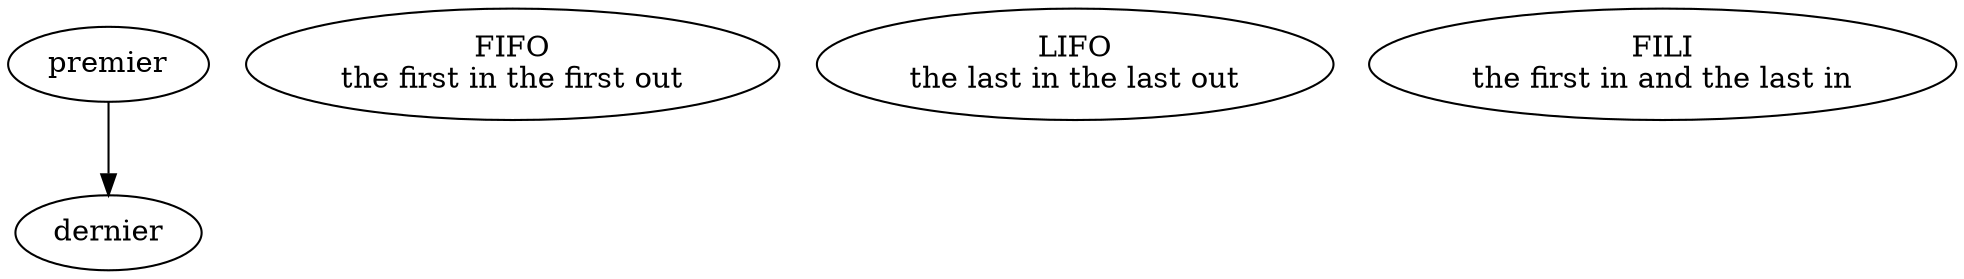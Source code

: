 digraph {

	premier -> dernier

	FIFO [label="FIFO\nthe first in the first out"]
	LIFO [label="LIFO\nthe last in the last out"]
	FILI [label="FILI\nthe first in and the last in"]
	
}